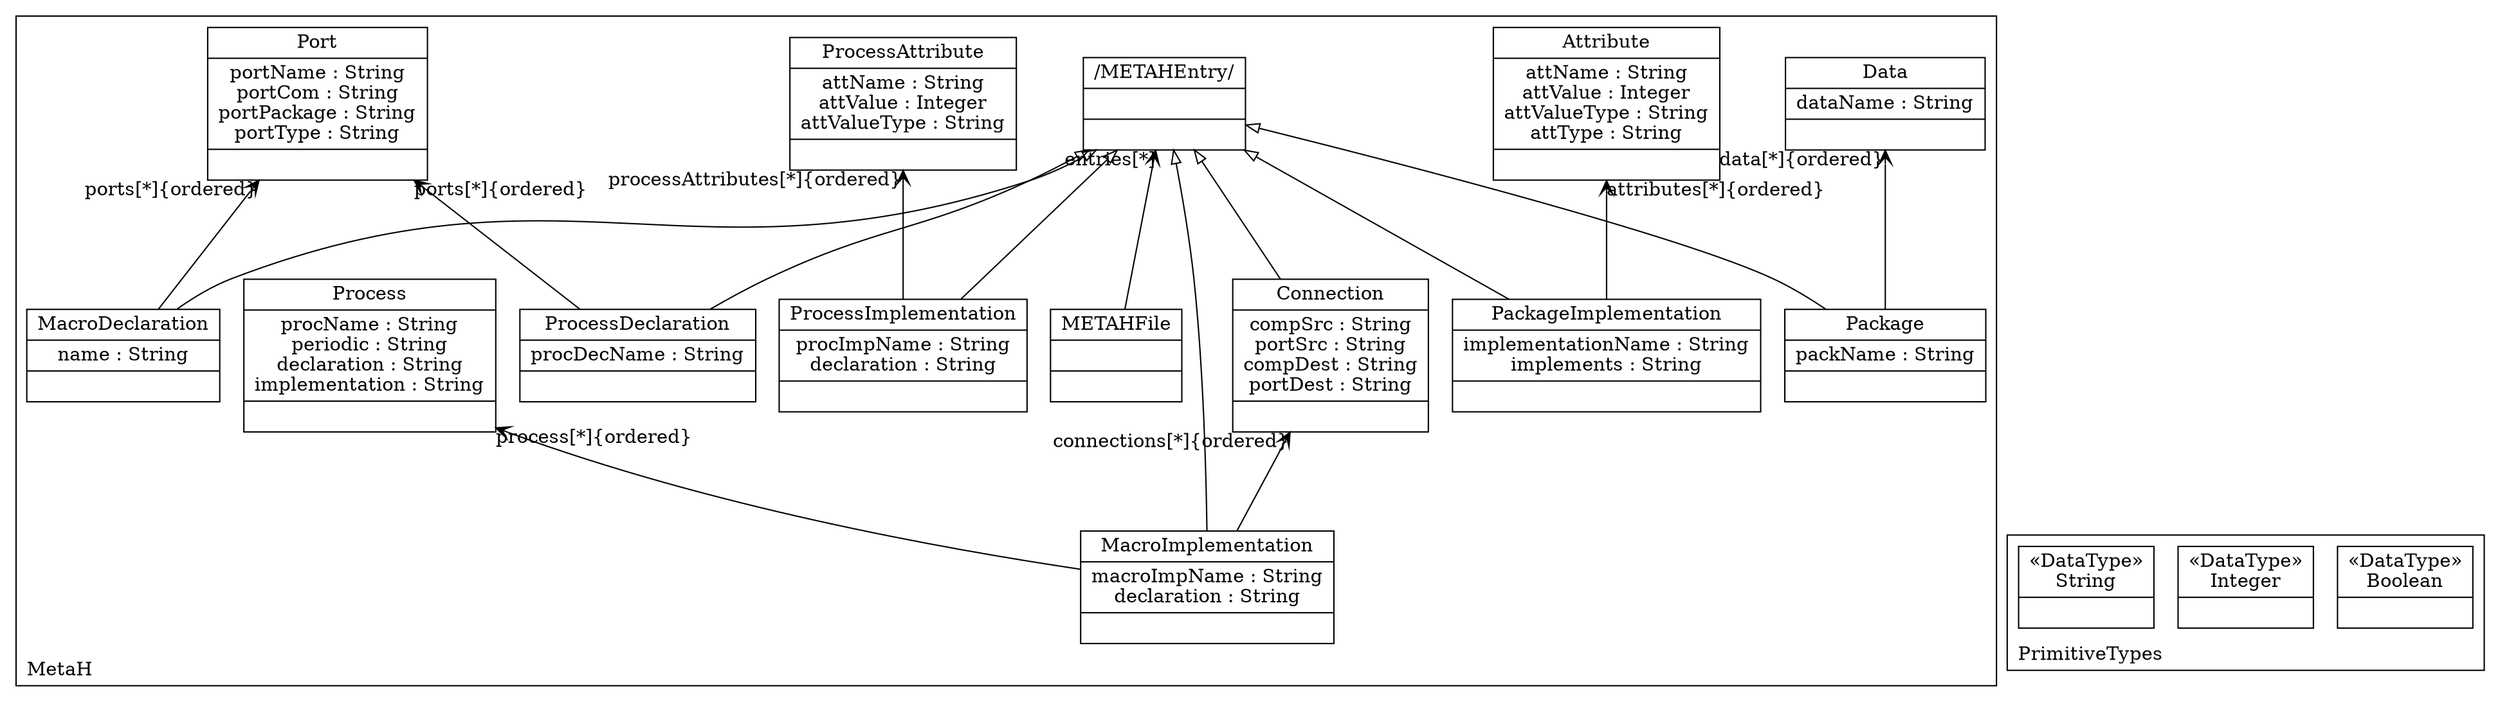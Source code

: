 digraph "KM3 Model in DOT" {
graph[rankdir=BT,labeljust=l,labelloc=t,nodeSep=0.75,compound=true];
 subgraph "cluster_MetaH"{
labelloc=t
color=black
label=MetaH
 node[shape=record];
METAHFile[label="{METAHFile| | }"]
 METAHFile->METAHEntry[arrowhead=vee,arrowtail=diamond,headlabel="entries[*]",group=METAHEntry,minlen=2,constraint=true,]
;
 node[shape=record];
METAHEntry[label="{/METAHEntry/| | }"]
;
 node[shape=record];
Package[label="{Package|packName : String| }"]
 Package->Data[arrowhead=vee,arrowtail=diamond,headlabel="data[*]{ordered}",group=Data,minlen=2,constraint=true,]
 Package->METAHEntry[arrowhead=onormal,group=METAHEntry,minlen=2,constraint=true,]
;
 node[shape=record];
PackageImplementation[label="{PackageImplementation|implementationName : String\nimplements : String| }"]
 PackageImplementation->Attribute[arrowhead=vee,arrowtail=diamond,headlabel="attributes[*]{ordered}",group=Attribute,minlen=2,constraint=true,]
 PackageImplementation->METAHEntry[arrowhead=onormal,group=METAHEntry,minlen=2,constraint=true,]
;
 node[shape=record];
Data[label="{Data|dataName : String| }"]
;
 node[shape=record];
Attribute[label="{Attribute|attName : String\nattValue : Integer\nattValueType : String\nattType : String| }"]
;
 node[shape=record];
ProcessDeclaration[label="{ProcessDeclaration|procDecName : String| }"]
 ProcessDeclaration->Port[arrowhead=vee,arrowtail=diamond,headlabel="ports[*]{ordered}",group=Port,minlen=2,constraint=true,]
 ProcessDeclaration->METAHEntry[arrowhead=onormal,group=METAHEntry,minlen=2,constraint=true,]
;
 node[shape=record];
ProcessImplementation[label="{ProcessImplementation|procImpName : String\ndeclaration : String| }"]
 ProcessImplementation->ProcessAttribute[arrowhead=vee,arrowtail=diamond,headlabel="processAttributes[*]{ordered}",group=ProcessAttribute,minlen=2,constraint=true,]
 ProcessImplementation->METAHEntry[arrowhead=onormal,group=METAHEntry,minlen=2,constraint=true,]
;
 node[shape=record];
ProcessAttribute[label="{ProcessAttribute|attName : String\nattValue : Integer\nattValueType : String| }"]
;
 node[shape=record];
Process[label="{Process|procName : String\nperiodic : String\ndeclaration : String\nimplementation : String| }"]
;
 node[shape=record];
Port[label="{Port|portName : String\nportCom : String\nportPackage : String\nportType : String| }"]
;
 node[shape=record];
Connection[label="{Connection|compSrc : String\nportSrc : String\ncompDest : String\nportDest : String| }"]
 Connection->METAHEntry[arrowhead=onormal,group=METAHEntry,minlen=2,constraint=true,]
;
 node[shape=record];
MacroDeclaration[label="{MacroDeclaration|name : String| }"]
 MacroDeclaration->Port[arrowhead=vee,arrowtail=diamond,headlabel="ports[*]{ordered}",group=Port,minlen=2,constraint=true,]
 MacroDeclaration->METAHEntry[arrowhead=onormal,group=METAHEntry,minlen=2,constraint=true,]
;
 node[shape=record];
MacroImplementation[label="{MacroImplementation|macroImpName : String\ndeclaration : String| }"]
 MacroImplementation->Process[arrowhead=vee,arrowtail=diamond,headlabel="process[*]{ordered}",group=Process,minlen=2,constraint=true,]
 MacroImplementation->Connection[arrowhead=vee,arrowtail=diamond,headlabel="connections[*]{ordered}",group=Connection,minlen=2,constraint=true,]
 MacroImplementation->METAHEntry[arrowhead=onormal,group=METAHEntry,minlen=2,constraint=true,]
;

} subgraph "cluster_PrimitiveTypes"{
labelloc=t
color=black
label=PrimitiveTypes
 node[shape=record];
Boolean[label="{&#171;DataType&#187;\nBoolean|}"]
;
 node[shape=record];
Integer[label="{&#171;DataType&#187;\nInteger|}"]
;
 node[shape=record];
String[label="{&#171;DataType&#187;\nString|}"]
;

}
}